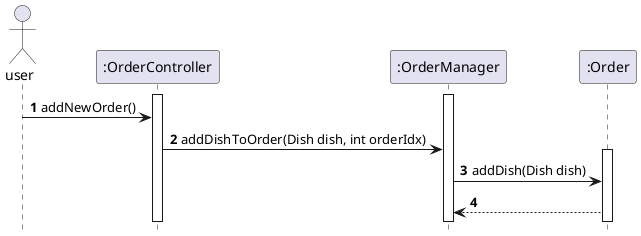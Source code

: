 @startuml
'https://plantuml.com/sequence-diagram

autonumber
hide footbox

actor user
participant ":OrderController" as ordercontroller
participant ":OrderManager" as ordermanager
participant ":Order" as order_

activate ordercontroller
activate ordermanager

user -> ordercontroller: addNewOrder()

ordercontroller -> ordermanager: addDishToOrder(Dish dish, int orderIdx)

activate order_
ordermanager -> order_  : addDish(Dish dish)

order_ --> ordermanager

@enduml